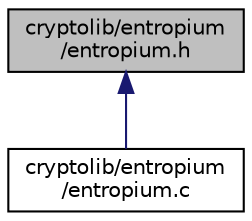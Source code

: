 digraph "cryptolib/entropium/entropium.h"
{
 // INTERACTIVE_SVG=YES
 // LATEX_PDF_SIZE
  bgcolor="transparent";
  edge [fontname="Helvetica",fontsize="10",labelfontname="Helvetica",labelfontsize="10"];
  node [fontname="Helvetica",fontsize="10",shape=record];
  Node1 [label="cryptolib/entropium\l/entropium.h",height=0.2,width=0.4,color="black", fillcolor="grey75", style="filled", fontcolor="black",tooltip="This file contains the declarations for the pseudo-random-number generator."];
  Node1 -> Node2 [dir="back",color="midnightblue",fontsize="10",style="solid",fontname="Helvetica"];
  Node2 [label="cryptolib/entropium\l/entropium.c",height=0.2,width=0.4,color="black",URL="$entropium_8c.html",tooltip="This file contains an implementaition of a pseudo-random-number generator."];
}

